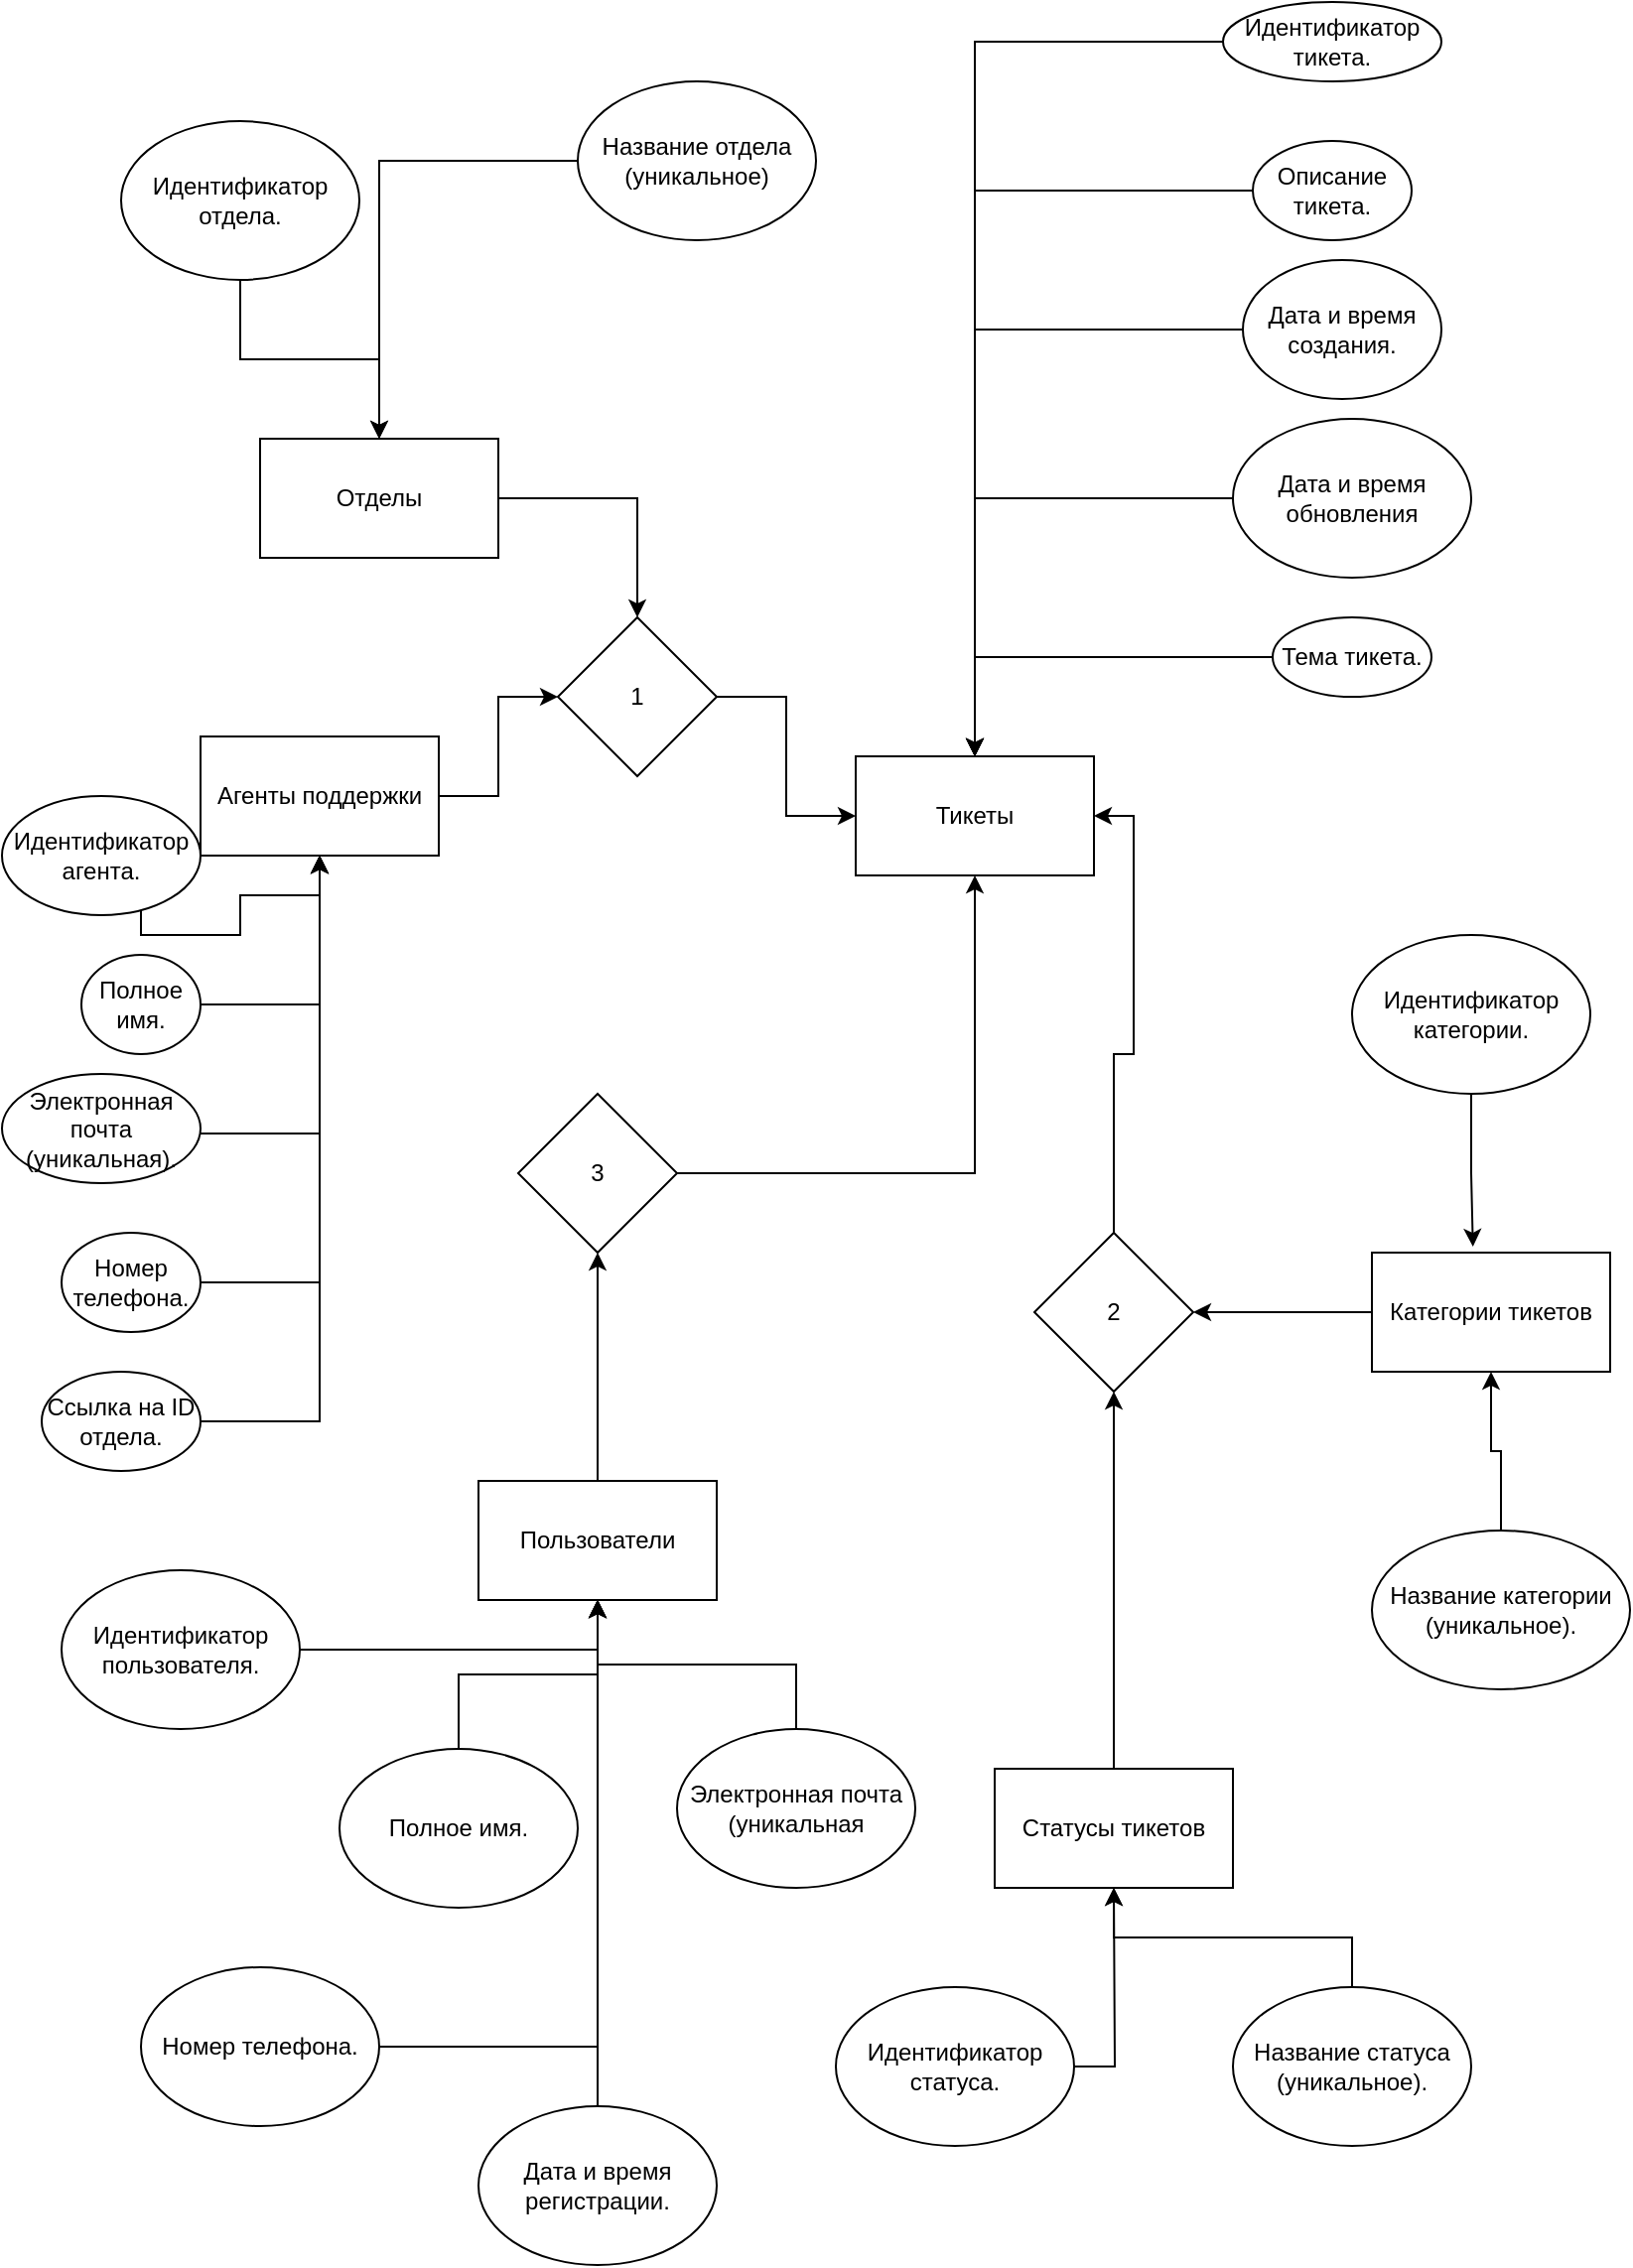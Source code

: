 <mxfile version="26.0.6">
  <diagram name="Страница — 1" id="JeiwX8ftgb3Lx_evk3xy">
    <mxGraphModel dx="2555" dy="983" grid="1" gridSize="10" guides="1" tooltips="1" connect="1" arrows="1" fold="1" page="1" pageScale="1" pageWidth="827" pageHeight="1169" math="0" shadow="0">
      <root>
        <mxCell id="0" />
        <mxCell id="1" parent="0" />
        <mxCell id="-RSKX8oISCjN4isxImZq-11" style="edgeStyle=orthogonalEdgeStyle;rounded=0;orthogonalLoop=1;jettySize=auto;html=1;entryX=0.5;entryY=0;entryDx=0;entryDy=0;" edge="1" parent="1" source="-RSKX8oISCjN4isxImZq-1" target="-RSKX8oISCjN4isxImZq-8">
          <mxGeometry relative="1" as="geometry" />
        </mxCell>
        <mxCell id="-RSKX8oISCjN4isxImZq-1" value="Отделы" style="rounded=0;whiteSpace=wrap;html=1;" vertex="1" parent="1">
          <mxGeometry x="110" y="290" width="120" height="60" as="geometry" />
        </mxCell>
        <mxCell id="-RSKX8oISCjN4isxImZq-14" style="edgeStyle=orthogonalEdgeStyle;rounded=0;orthogonalLoop=1;jettySize=auto;html=1;entryX=0.5;entryY=1;entryDx=0;entryDy=0;" edge="1" parent="1" source="-RSKX8oISCjN4isxImZq-3" target="-RSKX8oISCjN4isxImZq-10">
          <mxGeometry relative="1" as="geometry" />
        </mxCell>
        <mxCell id="-RSKX8oISCjN4isxImZq-3" value="Пользователи" style="rounded=0;whiteSpace=wrap;html=1;" vertex="1" parent="1">
          <mxGeometry x="220" y="815" width="120" height="60" as="geometry" />
        </mxCell>
        <mxCell id="-RSKX8oISCjN4isxImZq-12" style="edgeStyle=orthogonalEdgeStyle;rounded=0;orthogonalLoop=1;jettySize=auto;html=1;" edge="1" parent="1" source="-RSKX8oISCjN4isxImZq-4" target="-RSKX8oISCjN4isxImZq-8">
          <mxGeometry relative="1" as="geometry" />
        </mxCell>
        <mxCell id="-RSKX8oISCjN4isxImZq-4" value="Агенты поддержки" style="rounded=0;whiteSpace=wrap;html=1;" vertex="1" parent="1">
          <mxGeometry x="80" y="440" width="120" height="60" as="geometry" />
        </mxCell>
        <mxCell id="-RSKX8oISCjN4isxImZq-17" style="edgeStyle=orthogonalEdgeStyle;rounded=0;orthogonalLoop=1;jettySize=auto;html=1;entryX=1;entryY=0.5;entryDx=0;entryDy=0;" edge="1" parent="1" source="-RSKX8oISCjN4isxImZq-5" target="-RSKX8oISCjN4isxImZq-9">
          <mxGeometry relative="1" as="geometry" />
        </mxCell>
        <mxCell id="-RSKX8oISCjN4isxImZq-5" value="Категории тикетов" style="rounded=0;whiteSpace=wrap;html=1;" vertex="1" parent="1">
          <mxGeometry x="670" y="700" width="120" height="60" as="geometry" />
        </mxCell>
        <mxCell id="-RSKX8oISCjN4isxImZq-16" style="edgeStyle=orthogonalEdgeStyle;rounded=0;orthogonalLoop=1;jettySize=auto;html=1;entryX=0.5;entryY=1;entryDx=0;entryDy=0;" edge="1" parent="1" source="-RSKX8oISCjN4isxImZq-6" target="-RSKX8oISCjN4isxImZq-9">
          <mxGeometry relative="1" as="geometry" />
        </mxCell>
        <mxCell id="-RSKX8oISCjN4isxImZq-6" value="Статусы тикетов" style="rounded=0;whiteSpace=wrap;html=1;" vertex="1" parent="1">
          <mxGeometry x="480" y="960" width="120" height="60" as="geometry" />
        </mxCell>
        <mxCell id="-RSKX8oISCjN4isxImZq-7" value="Тикеты" style="rounded=0;whiteSpace=wrap;html=1;" vertex="1" parent="1">
          <mxGeometry x="410" y="450" width="120" height="60" as="geometry" />
        </mxCell>
        <mxCell id="-RSKX8oISCjN4isxImZq-13" style="edgeStyle=orthogonalEdgeStyle;rounded=0;orthogonalLoop=1;jettySize=auto;html=1;entryX=0;entryY=0.5;entryDx=0;entryDy=0;" edge="1" parent="1" source="-RSKX8oISCjN4isxImZq-8" target="-RSKX8oISCjN4isxImZq-7">
          <mxGeometry relative="1" as="geometry" />
        </mxCell>
        <mxCell id="-RSKX8oISCjN4isxImZq-8" value="1" style="rhombus;whiteSpace=wrap;html=1;" vertex="1" parent="1">
          <mxGeometry x="260" y="380" width="80" height="80" as="geometry" />
        </mxCell>
        <mxCell id="-RSKX8oISCjN4isxImZq-18" style="edgeStyle=orthogonalEdgeStyle;rounded=0;orthogonalLoop=1;jettySize=auto;html=1;entryX=1;entryY=0.5;entryDx=0;entryDy=0;" edge="1" parent="1" source="-RSKX8oISCjN4isxImZq-9" target="-RSKX8oISCjN4isxImZq-7">
          <mxGeometry relative="1" as="geometry" />
        </mxCell>
        <mxCell id="-RSKX8oISCjN4isxImZq-9" value="2" style="rhombus;whiteSpace=wrap;html=1;" vertex="1" parent="1">
          <mxGeometry x="500" y="690" width="80" height="80" as="geometry" />
        </mxCell>
        <mxCell id="-RSKX8oISCjN4isxImZq-15" style="edgeStyle=orthogonalEdgeStyle;rounded=0;orthogonalLoop=1;jettySize=auto;html=1;entryX=0.5;entryY=1;entryDx=0;entryDy=0;" edge="1" parent="1" source="-RSKX8oISCjN4isxImZq-10" target="-RSKX8oISCjN4isxImZq-7">
          <mxGeometry relative="1" as="geometry">
            <mxPoint x="470" y="520" as="targetPoint" />
          </mxGeometry>
        </mxCell>
        <mxCell id="-RSKX8oISCjN4isxImZq-10" value="3" style="rhombus;whiteSpace=wrap;html=1;" vertex="1" parent="1">
          <mxGeometry x="240" y="620" width="80" height="80" as="geometry" />
        </mxCell>
        <mxCell id="-RSKX8oISCjN4isxImZq-28" style="edgeStyle=orthogonalEdgeStyle;rounded=0;orthogonalLoop=1;jettySize=auto;html=1;entryX=0.5;entryY=1;entryDx=0;entryDy=0;" edge="1" parent="1" source="-RSKX8oISCjN4isxImZq-19" target="-RSKX8oISCjN4isxImZq-3">
          <mxGeometry relative="1" as="geometry" />
        </mxCell>
        <mxCell id="-RSKX8oISCjN4isxImZq-19" value="Идентификатор пользователя." style="ellipse;whiteSpace=wrap;html=1;" vertex="1" parent="1">
          <mxGeometry x="10" y="860" width="120" height="80" as="geometry" />
        </mxCell>
        <mxCell id="-RSKX8oISCjN4isxImZq-29" style="edgeStyle=orthogonalEdgeStyle;rounded=0;orthogonalLoop=1;jettySize=auto;html=1;entryX=0.5;entryY=1;entryDx=0;entryDy=0;" edge="1" parent="1" source="-RSKX8oISCjN4isxImZq-24" target="-RSKX8oISCjN4isxImZq-3">
          <mxGeometry relative="1" as="geometry" />
        </mxCell>
        <mxCell id="-RSKX8oISCjN4isxImZq-24" value="Полное имя." style="ellipse;whiteSpace=wrap;html=1;" vertex="1" parent="1">
          <mxGeometry x="150" y="950" width="120" height="80" as="geometry" />
        </mxCell>
        <mxCell id="-RSKX8oISCjN4isxImZq-30" style="edgeStyle=orthogonalEdgeStyle;rounded=0;orthogonalLoop=1;jettySize=auto;html=1;entryX=0.5;entryY=1;entryDx=0;entryDy=0;" edge="1" parent="1" source="-RSKX8oISCjN4isxImZq-25" target="-RSKX8oISCjN4isxImZq-3">
          <mxGeometry relative="1" as="geometry">
            <mxPoint x="280" y="890" as="targetPoint" />
          </mxGeometry>
        </mxCell>
        <mxCell id="-RSKX8oISCjN4isxImZq-25" value="Номер телефона." style="ellipse;whiteSpace=wrap;html=1;" vertex="1" parent="1">
          <mxGeometry x="50" y="1060" width="120" height="80" as="geometry" />
        </mxCell>
        <mxCell id="-RSKX8oISCjN4isxImZq-31" style="edgeStyle=orthogonalEdgeStyle;rounded=0;orthogonalLoop=1;jettySize=auto;html=1;entryX=0.5;entryY=1;entryDx=0;entryDy=0;" edge="1" parent="1" source="-RSKX8oISCjN4isxImZq-26" target="-RSKX8oISCjN4isxImZq-3">
          <mxGeometry relative="1" as="geometry" />
        </mxCell>
        <mxCell id="-RSKX8oISCjN4isxImZq-26" value=" Дата и время регистрации." style="ellipse;whiteSpace=wrap;html=1;" vertex="1" parent="1">
          <mxGeometry x="220" y="1130" width="120" height="80" as="geometry" />
        </mxCell>
        <mxCell id="-RSKX8oISCjN4isxImZq-33" style="edgeStyle=orthogonalEdgeStyle;rounded=0;orthogonalLoop=1;jettySize=auto;html=1;entryX=0.5;entryY=1;entryDx=0;entryDy=0;" edge="1" parent="1" source="-RSKX8oISCjN4isxImZq-27" target="-RSKX8oISCjN4isxImZq-3">
          <mxGeometry relative="1" as="geometry" />
        </mxCell>
        <mxCell id="-RSKX8oISCjN4isxImZq-27" value="Электронная почта (уникальная" style="ellipse;whiteSpace=wrap;html=1;" vertex="1" parent="1">
          <mxGeometry x="320" y="940" width="120" height="80" as="geometry" />
        </mxCell>
        <mxCell id="-RSKX8oISCjN4isxImZq-38" style="edgeStyle=orthogonalEdgeStyle;rounded=0;orthogonalLoop=1;jettySize=auto;html=1;entryX=0.5;entryY=0;entryDx=0;entryDy=0;" edge="1" parent="1" source="-RSKX8oISCjN4isxImZq-35" target="-RSKX8oISCjN4isxImZq-1">
          <mxGeometry relative="1" as="geometry" />
        </mxCell>
        <mxCell id="-RSKX8oISCjN4isxImZq-35" value="Название отдела (уникальное)" style="ellipse;whiteSpace=wrap;html=1;" vertex="1" parent="1">
          <mxGeometry x="270" y="110" width="120" height="80" as="geometry" />
        </mxCell>
        <mxCell id="-RSKX8oISCjN4isxImZq-37" style="edgeStyle=orthogonalEdgeStyle;rounded=0;orthogonalLoop=1;jettySize=auto;html=1;entryX=0.5;entryY=0;entryDx=0;entryDy=0;" edge="1" parent="1" source="-RSKX8oISCjN4isxImZq-36" target="-RSKX8oISCjN4isxImZq-1">
          <mxGeometry relative="1" as="geometry" />
        </mxCell>
        <mxCell id="-RSKX8oISCjN4isxImZq-36" value="Идентификатор отдела." style="ellipse;whiteSpace=wrap;html=1;" vertex="1" parent="1">
          <mxGeometry x="40" y="130" width="120" height="80" as="geometry" />
        </mxCell>
        <mxCell id="-RSKX8oISCjN4isxImZq-45" style="edgeStyle=orthogonalEdgeStyle;rounded=0;orthogonalLoop=1;jettySize=auto;html=1;entryX=0.5;entryY=1;entryDx=0;entryDy=0;" edge="1" parent="1" source="-RSKX8oISCjN4isxImZq-39" target="-RSKX8oISCjN4isxImZq-4">
          <mxGeometry relative="1" as="geometry">
            <Array as="points">
              <mxPoint x="50" y="540" />
              <mxPoint x="100" y="540" />
              <mxPoint x="100" y="520" />
              <mxPoint x="140" y="520" />
            </Array>
          </mxGeometry>
        </mxCell>
        <mxCell id="-RSKX8oISCjN4isxImZq-39" value="Идентификатор агента." style="ellipse;whiteSpace=wrap;html=1;" vertex="1" parent="1">
          <mxGeometry x="-20" y="470" width="100" height="60" as="geometry" />
        </mxCell>
        <mxCell id="-RSKX8oISCjN4isxImZq-46" style="edgeStyle=orthogonalEdgeStyle;rounded=0;orthogonalLoop=1;jettySize=auto;html=1;entryX=0.5;entryY=1;entryDx=0;entryDy=0;" edge="1" parent="1" source="-RSKX8oISCjN4isxImZq-41" target="-RSKX8oISCjN4isxImZq-4">
          <mxGeometry relative="1" as="geometry">
            <Array as="points">
              <mxPoint x="140" y="575" />
            </Array>
          </mxGeometry>
        </mxCell>
        <mxCell id="-RSKX8oISCjN4isxImZq-41" value="Полное имя." style="ellipse;whiteSpace=wrap;html=1;" vertex="1" parent="1">
          <mxGeometry x="20" y="550" width="60" height="50" as="geometry" />
        </mxCell>
        <mxCell id="-RSKX8oISCjN4isxImZq-47" style="edgeStyle=orthogonalEdgeStyle;rounded=0;orthogonalLoop=1;jettySize=auto;html=1;entryX=0.5;entryY=1;entryDx=0;entryDy=0;" edge="1" parent="1" source="-RSKX8oISCjN4isxImZq-42" target="-RSKX8oISCjN4isxImZq-4">
          <mxGeometry relative="1" as="geometry">
            <Array as="points">
              <mxPoint x="140" y="640" />
            </Array>
          </mxGeometry>
        </mxCell>
        <mxCell id="-RSKX8oISCjN4isxImZq-42" value="Электронная почта (уникальная)." style="ellipse;whiteSpace=wrap;html=1;" vertex="1" parent="1">
          <mxGeometry x="-20" y="610" width="100" height="55" as="geometry" />
        </mxCell>
        <mxCell id="-RSKX8oISCjN4isxImZq-48" style="edgeStyle=orthogonalEdgeStyle;rounded=0;orthogonalLoop=1;jettySize=auto;html=1;entryX=0.5;entryY=1;entryDx=0;entryDy=0;" edge="1" parent="1" source="-RSKX8oISCjN4isxImZq-43" target="-RSKX8oISCjN4isxImZq-4">
          <mxGeometry relative="1" as="geometry">
            <Array as="points">
              <mxPoint x="140" y="715" />
            </Array>
          </mxGeometry>
        </mxCell>
        <mxCell id="-RSKX8oISCjN4isxImZq-43" value="Номер телефона." style="ellipse;whiteSpace=wrap;html=1;" vertex="1" parent="1">
          <mxGeometry x="10" y="690" width="70" height="50" as="geometry" />
        </mxCell>
        <mxCell id="-RSKX8oISCjN4isxImZq-49" style="edgeStyle=orthogonalEdgeStyle;rounded=0;orthogonalLoop=1;jettySize=auto;html=1;entryX=0.5;entryY=1;entryDx=0;entryDy=0;" edge="1" parent="1" source="-RSKX8oISCjN4isxImZq-44" target="-RSKX8oISCjN4isxImZq-4">
          <mxGeometry relative="1" as="geometry">
            <Array as="points">
              <mxPoint x="140" y="785" />
            </Array>
          </mxGeometry>
        </mxCell>
        <mxCell id="-RSKX8oISCjN4isxImZq-44" value="Ссылка на ID отдела." style="ellipse;whiteSpace=wrap;html=1;" vertex="1" parent="1">
          <mxGeometry y="760" width="80" height="50" as="geometry" />
        </mxCell>
        <mxCell id="-RSKX8oISCjN4isxImZq-54" style="edgeStyle=orthogonalEdgeStyle;rounded=0;orthogonalLoop=1;jettySize=auto;html=1;entryX=0.5;entryY=1;entryDx=0;entryDy=0;" edge="1" parent="1" source="-RSKX8oISCjN4isxImZq-50" target="-RSKX8oISCjN4isxImZq-5">
          <mxGeometry relative="1" as="geometry" />
        </mxCell>
        <mxCell id="-RSKX8oISCjN4isxImZq-50" value="Название категории (уникальное)." style="ellipse;whiteSpace=wrap;html=1;" vertex="1" parent="1">
          <mxGeometry x="670" y="840" width="130" height="80" as="geometry" />
        </mxCell>
        <mxCell id="-RSKX8oISCjN4isxImZq-51" value="Идентификатор категории." style="ellipse;whiteSpace=wrap;html=1;" vertex="1" parent="1">
          <mxGeometry x="660" y="540" width="120" height="80" as="geometry" />
        </mxCell>
        <mxCell id="-RSKX8oISCjN4isxImZq-53" style="edgeStyle=orthogonalEdgeStyle;rounded=0;orthogonalLoop=1;jettySize=auto;html=1;entryX=0.424;entryY=-0.05;entryDx=0;entryDy=0;entryPerimeter=0;" edge="1" parent="1" source="-RSKX8oISCjN4isxImZq-51" target="-RSKX8oISCjN4isxImZq-5">
          <mxGeometry relative="1" as="geometry" />
        </mxCell>
        <mxCell id="-RSKX8oISCjN4isxImZq-57" style="edgeStyle=orthogonalEdgeStyle;rounded=0;orthogonalLoop=1;jettySize=auto;html=1;entryX=0.5;entryY=1;entryDx=0;entryDy=0;" edge="1" parent="1" source="-RSKX8oISCjN4isxImZq-55" target="-RSKX8oISCjN4isxImZq-6">
          <mxGeometry relative="1" as="geometry" />
        </mxCell>
        <mxCell id="-RSKX8oISCjN4isxImZq-55" value="Название статуса (уникальное)." style="ellipse;whiteSpace=wrap;html=1;" vertex="1" parent="1">
          <mxGeometry x="600" y="1070" width="120" height="80" as="geometry" />
        </mxCell>
        <mxCell id="-RSKX8oISCjN4isxImZq-58" style="edgeStyle=orthogonalEdgeStyle;rounded=0;orthogonalLoop=1;jettySize=auto;html=1;" edge="1" parent="1" source="-RSKX8oISCjN4isxImZq-56">
          <mxGeometry relative="1" as="geometry">
            <mxPoint x="540" y="1020" as="targetPoint" />
          </mxGeometry>
        </mxCell>
        <mxCell id="-RSKX8oISCjN4isxImZq-56" value="Идентификатор статуса." style="ellipse;whiteSpace=wrap;html=1;" vertex="1" parent="1">
          <mxGeometry x="400" y="1070" width="120" height="80" as="geometry" />
        </mxCell>
        <mxCell id="-RSKX8oISCjN4isxImZq-73" style="edgeStyle=orthogonalEdgeStyle;rounded=0;orthogonalLoop=1;jettySize=auto;html=1;entryX=0.5;entryY=0;entryDx=0;entryDy=0;" edge="1" parent="1" source="-RSKX8oISCjN4isxImZq-59" target="-RSKX8oISCjN4isxImZq-7">
          <mxGeometry relative="1" as="geometry" />
        </mxCell>
        <mxCell id="-RSKX8oISCjN4isxImZq-59" value="Идентификатор тикета." style="ellipse;whiteSpace=wrap;html=1;" vertex="1" parent="1">
          <mxGeometry x="595" y="70" width="110" height="40" as="geometry" />
        </mxCell>
        <mxCell id="-RSKX8oISCjN4isxImZq-77" style="edgeStyle=orthogonalEdgeStyle;rounded=0;orthogonalLoop=1;jettySize=auto;html=1;entryX=0.5;entryY=0;entryDx=0;entryDy=0;" edge="1" parent="1" source="-RSKX8oISCjN4isxImZq-68" target="-RSKX8oISCjN4isxImZq-7">
          <mxGeometry relative="1" as="geometry" />
        </mxCell>
        <mxCell id="-RSKX8oISCjN4isxImZq-68" value="Тема тикета." style="ellipse;whiteSpace=wrap;html=1;" vertex="1" parent="1">
          <mxGeometry x="620" y="380" width="80" height="40" as="geometry" />
        </mxCell>
        <mxCell id="-RSKX8oISCjN4isxImZq-74" style="edgeStyle=orthogonalEdgeStyle;rounded=0;orthogonalLoop=1;jettySize=auto;html=1;entryX=0.5;entryY=0;entryDx=0;entryDy=0;" edge="1" parent="1" source="-RSKX8oISCjN4isxImZq-69" target="-RSKX8oISCjN4isxImZq-7">
          <mxGeometry relative="1" as="geometry" />
        </mxCell>
        <mxCell id="-RSKX8oISCjN4isxImZq-69" value="Описание тикета." style="ellipse;whiteSpace=wrap;html=1;" vertex="1" parent="1">
          <mxGeometry x="610" y="140" width="80" height="50" as="geometry" />
        </mxCell>
        <mxCell id="-RSKX8oISCjN4isxImZq-75" style="edgeStyle=orthogonalEdgeStyle;rounded=0;orthogonalLoop=1;jettySize=auto;html=1;entryX=0.5;entryY=0;entryDx=0;entryDy=0;" edge="1" parent="1" source="-RSKX8oISCjN4isxImZq-70" target="-RSKX8oISCjN4isxImZq-7">
          <mxGeometry relative="1" as="geometry" />
        </mxCell>
        <mxCell id="-RSKX8oISCjN4isxImZq-70" value="Дата и время создания." style="ellipse;whiteSpace=wrap;html=1;" vertex="1" parent="1">
          <mxGeometry x="605" y="200" width="100" height="70" as="geometry" />
        </mxCell>
        <mxCell id="-RSKX8oISCjN4isxImZq-76" style="edgeStyle=orthogonalEdgeStyle;rounded=0;orthogonalLoop=1;jettySize=auto;html=1;entryX=0.5;entryY=0;entryDx=0;entryDy=0;" edge="1" parent="1" source="-RSKX8oISCjN4isxImZq-72" target="-RSKX8oISCjN4isxImZq-7">
          <mxGeometry relative="1" as="geometry" />
        </mxCell>
        <mxCell id="-RSKX8oISCjN4isxImZq-72" value="Дата и время обновления" style="ellipse;whiteSpace=wrap;html=1;" vertex="1" parent="1">
          <mxGeometry x="600" y="280" width="120" height="80" as="geometry" />
        </mxCell>
      </root>
    </mxGraphModel>
  </diagram>
</mxfile>
